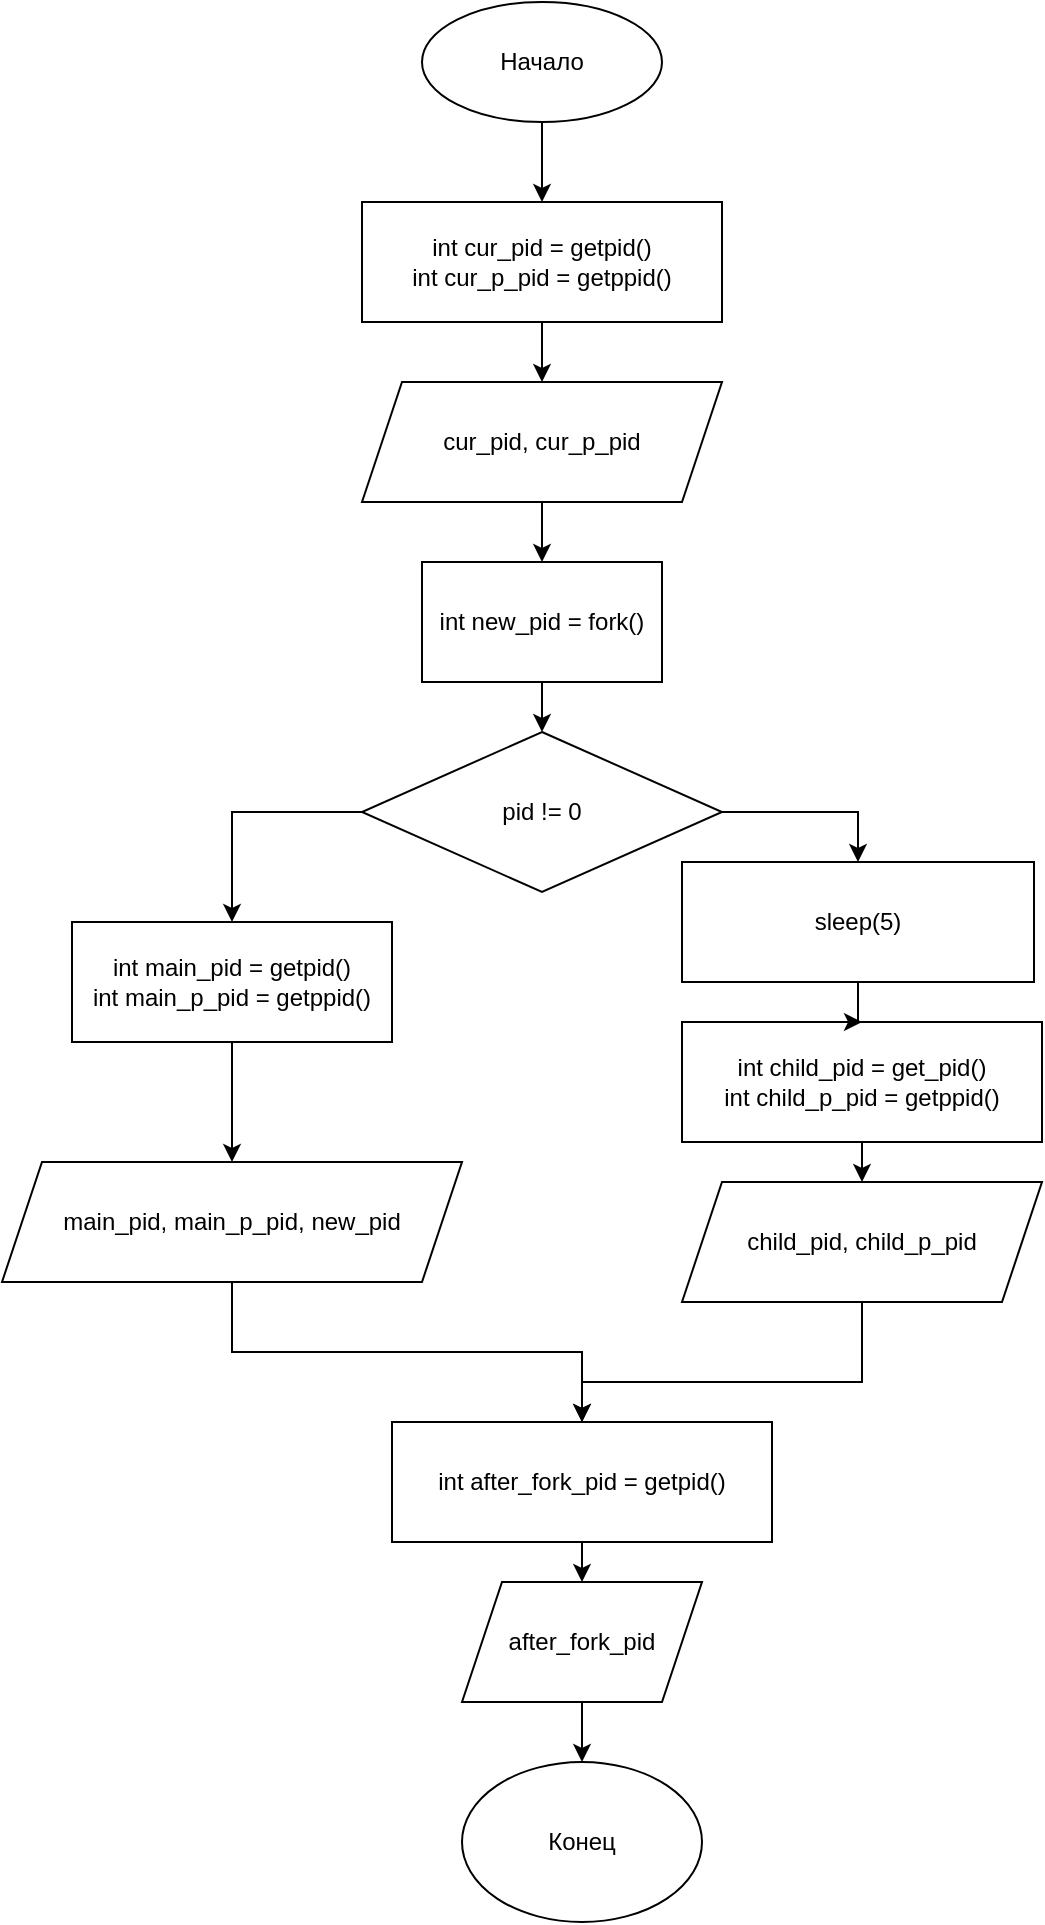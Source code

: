 <mxfile version="28.2.5">
  <diagram name="Страница — 1" id="Isnm7BPbnIDumnKhWaoU">
    <mxGraphModel dx="2043" dy="784" grid="1" gridSize="10" guides="1" tooltips="1" connect="1" arrows="1" fold="1" page="1" pageScale="1" pageWidth="827" pageHeight="1169" math="0" shadow="0">
      <root>
        <mxCell id="0" />
        <mxCell id="1" parent="0" />
        <mxCell id="Mn8O-BJP6gQp2gCtDkNI-4" style="edgeStyle=orthogonalEdgeStyle;rounded=0;orthogonalLoop=1;jettySize=auto;html=1;exitX=0.5;exitY=1;exitDx=0;exitDy=0;entryX=0.5;entryY=0;entryDx=0;entryDy=0;" parent="1" source="Mn8O-BJP6gQp2gCtDkNI-1" target="Mn8O-BJP6gQp2gCtDkNI-3" edge="1">
          <mxGeometry relative="1" as="geometry" />
        </mxCell>
        <mxCell id="Mn8O-BJP6gQp2gCtDkNI-1" value="Начало" style="ellipse;whiteSpace=wrap;html=1;" parent="1" vertex="1">
          <mxGeometry x="150" y="180" width="120" height="60" as="geometry" />
        </mxCell>
        <mxCell id="Mn8O-BJP6gQp2gCtDkNI-7" style="edgeStyle=orthogonalEdgeStyle;rounded=0;orthogonalLoop=1;jettySize=auto;html=1;exitX=0.5;exitY=1;exitDx=0;exitDy=0;entryX=0.5;entryY=0;entryDx=0;entryDy=0;" parent="1" source="Mn8O-BJP6gQp2gCtDkNI-3" target="Mn8O-BJP6gQp2gCtDkNI-6" edge="1">
          <mxGeometry relative="1" as="geometry" />
        </mxCell>
        <mxCell id="Mn8O-BJP6gQp2gCtDkNI-3" value="int cur_pid = getpid()&lt;div&gt;int cur_p_pid = getppid()&lt;/div&gt;" style="rounded=0;whiteSpace=wrap;html=1;" parent="1" vertex="1">
          <mxGeometry x="120" y="280" width="180" height="60" as="geometry" />
        </mxCell>
        <mxCell id="Mn8O-BJP6gQp2gCtDkNI-9" style="edgeStyle=orthogonalEdgeStyle;rounded=0;orthogonalLoop=1;jettySize=auto;html=1;exitX=0.5;exitY=1;exitDx=0;exitDy=0;entryX=0.5;entryY=0;entryDx=0;entryDy=0;" parent="1" source="Mn8O-BJP6gQp2gCtDkNI-6" target="Mn8O-BJP6gQp2gCtDkNI-8" edge="1">
          <mxGeometry relative="1" as="geometry" />
        </mxCell>
        <mxCell id="Mn8O-BJP6gQp2gCtDkNI-6" value="cur_pid, cur_p_pid" style="shape=parallelogram;perimeter=parallelogramPerimeter;whiteSpace=wrap;html=1;fixedSize=1;" parent="1" vertex="1">
          <mxGeometry x="120" y="370" width="180" height="60" as="geometry" />
        </mxCell>
        <mxCell id="Mn8O-BJP6gQp2gCtDkNI-11" style="edgeStyle=orthogonalEdgeStyle;rounded=0;orthogonalLoop=1;jettySize=auto;html=1;exitX=0.5;exitY=1;exitDx=0;exitDy=0;entryX=0.5;entryY=0;entryDx=0;entryDy=0;" parent="1" source="Mn8O-BJP6gQp2gCtDkNI-8" target="Mn8O-BJP6gQp2gCtDkNI-10" edge="1">
          <mxGeometry relative="1" as="geometry" />
        </mxCell>
        <mxCell id="Mn8O-BJP6gQp2gCtDkNI-8" value="int new_pid = fork()" style="rounded=0;whiteSpace=wrap;html=1;" parent="1" vertex="1">
          <mxGeometry x="150" y="460" width="120" height="60" as="geometry" />
        </mxCell>
        <mxCell id="Mn8O-BJP6gQp2gCtDkNI-19" style="edgeStyle=orthogonalEdgeStyle;rounded=0;orthogonalLoop=1;jettySize=auto;html=1;exitX=0;exitY=0.5;exitDx=0;exitDy=0;entryX=0.5;entryY=0;entryDx=0;entryDy=0;" parent="1" source="Mn8O-BJP6gQp2gCtDkNI-10" target="Mn8O-BJP6gQp2gCtDkNI-18" edge="1">
          <mxGeometry relative="1" as="geometry" />
        </mxCell>
        <mxCell id="qz4VE8Tg3z5l17e1F-JH-2" style="edgeStyle=orthogonalEdgeStyle;rounded=0;orthogonalLoop=1;jettySize=auto;html=1;entryX=0.5;entryY=0;entryDx=0;entryDy=0;" edge="1" parent="1" source="Mn8O-BJP6gQp2gCtDkNI-10" target="qz4VE8Tg3z5l17e1F-JH-1">
          <mxGeometry relative="1" as="geometry">
            <Array as="points">
              <mxPoint x="368" y="585" />
            </Array>
          </mxGeometry>
        </mxCell>
        <mxCell id="Mn8O-BJP6gQp2gCtDkNI-10" value="pid != 0" style="rhombus;whiteSpace=wrap;html=1;" parent="1" vertex="1">
          <mxGeometry x="120" y="545" width="180" height="80" as="geometry" />
        </mxCell>
        <mxCell id="Mn8O-BJP6gQp2gCtDkNI-28" style="edgeStyle=orthogonalEdgeStyle;rounded=0;orthogonalLoop=1;jettySize=auto;html=1;exitX=0.5;exitY=1;exitDx=0;exitDy=0;entryX=0.5;entryY=0;entryDx=0;entryDy=0;" parent="1" source="Mn8O-BJP6gQp2gCtDkNI-12" target="Mn8O-BJP6gQp2gCtDkNI-25" edge="1">
          <mxGeometry relative="1" as="geometry" />
        </mxCell>
        <mxCell id="Mn8O-BJP6gQp2gCtDkNI-12" value="main_pid, main_p_pid, new_pid" style="shape=parallelogram;perimeter=parallelogramPerimeter;whiteSpace=wrap;html=1;fixedSize=1;" parent="1" vertex="1">
          <mxGeometry x="-60" y="760" width="230" height="60" as="geometry" />
        </mxCell>
        <mxCell id="Mn8O-BJP6gQp2gCtDkNI-20" style="edgeStyle=orthogonalEdgeStyle;rounded=0;orthogonalLoop=1;jettySize=auto;html=1;exitX=0.5;exitY=1;exitDx=0;exitDy=0;entryX=0.5;entryY=0;entryDx=0;entryDy=0;" parent="1" source="Mn8O-BJP6gQp2gCtDkNI-18" target="Mn8O-BJP6gQp2gCtDkNI-12" edge="1">
          <mxGeometry relative="1" as="geometry" />
        </mxCell>
        <mxCell id="Mn8O-BJP6gQp2gCtDkNI-18" value="int main_pid = getpid()&lt;div&gt;int main_p_pid = getppid()&lt;/div&gt;" style="rounded=0;whiteSpace=wrap;html=1;" parent="1" vertex="1">
          <mxGeometry x="-25" y="640" width="160" height="60" as="geometry" />
        </mxCell>
        <mxCell id="Mn8O-BJP6gQp2gCtDkNI-24" style="edgeStyle=orthogonalEdgeStyle;rounded=0;orthogonalLoop=1;jettySize=auto;html=1;exitX=0.5;exitY=1;exitDx=0;exitDy=0;entryX=0.5;entryY=0;entryDx=0;entryDy=0;" parent="1" source="Mn8O-BJP6gQp2gCtDkNI-21" target="Mn8O-BJP6gQp2gCtDkNI-23" edge="1">
          <mxGeometry relative="1" as="geometry" />
        </mxCell>
        <mxCell id="Mn8O-BJP6gQp2gCtDkNI-21" value="int child_pid = get_pid()&lt;div&gt;int child_p_pid = getppid()&lt;/div&gt;" style="rounded=0;whiteSpace=wrap;html=1;" parent="1" vertex="1">
          <mxGeometry x="280" y="690" width="180" height="60" as="geometry" />
        </mxCell>
        <mxCell id="Mn8O-BJP6gQp2gCtDkNI-29" style="edgeStyle=orthogonalEdgeStyle;rounded=0;orthogonalLoop=1;jettySize=auto;html=1;exitX=0.5;exitY=1;exitDx=0;exitDy=0;entryX=0.5;entryY=0;entryDx=0;entryDy=0;" parent="1" source="Mn8O-BJP6gQp2gCtDkNI-23" target="Mn8O-BJP6gQp2gCtDkNI-25" edge="1">
          <mxGeometry relative="1" as="geometry">
            <Array as="points">
              <mxPoint x="370" y="870" />
              <mxPoint x="230" y="870" />
            </Array>
          </mxGeometry>
        </mxCell>
        <mxCell id="Mn8O-BJP6gQp2gCtDkNI-23" value="child_pid, child_p_pid" style="shape=parallelogram;perimeter=parallelogramPerimeter;whiteSpace=wrap;html=1;fixedSize=1;" parent="1" vertex="1">
          <mxGeometry x="280" y="770" width="180" height="60" as="geometry" />
        </mxCell>
        <mxCell id="Mn8O-BJP6gQp2gCtDkNI-27" style="edgeStyle=orthogonalEdgeStyle;rounded=0;orthogonalLoop=1;jettySize=auto;html=1;exitX=0.5;exitY=1;exitDx=0;exitDy=0;entryX=0.5;entryY=0;entryDx=0;entryDy=0;" parent="1" source="Mn8O-BJP6gQp2gCtDkNI-25" target="Mn8O-BJP6gQp2gCtDkNI-26" edge="1">
          <mxGeometry relative="1" as="geometry" />
        </mxCell>
        <mxCell id="Mn8O-BJP6gQp2gCtDkNI-25" value="int after_fork_pid = getpid()" style="rounded=0;whiteSpace=wrap;html=1;" parent="1" vertex="1">
          <mxGeometry x="135" y="890" width="190" height="60" as="geometry" />
        </mxCell>
        <mxCell id="Mn8O-BJP6gQp2gCtDkNI-31" style="edgeStyle=orthogonalEdgeStyle;rounded=0;orthogonalLoop=1;jettySize=auto;html=1;exitX=0.5;exitY=1;exitDx=0;exitDy=0;entryX=0.5;entryY=0;entryDx=0;entryDy=0;" parent="1" source="Mn8O-BJP6gQp2gCtDkNI-26" target="Mn8O-BJP6gQp2gCtDkNI-30" edge="1">
          <mxGeometry relative="1" as="geometry" />
        </mxCell>
        <mxCell id="Mn8O-BJP6gQp2gCtDkNI-26" value="after_fork_pid" style="shape=parallelogram;perimeter=parallelogramPerimeter;whiteSpace=wrap;html=1;fixedSize=1;" parent="1" vertex="1">
          <mxGeometry x="170" y="970" width="120" height="60" as="geometry" />
        </mxCell>
        <mxCell id="Mn8O-BJP6gQp2gCtDkNI-30" value="Конец" style="ellipse;whiteSpace=wrap;html=1;" parent="1" vertex="1">
          <mxGeometry x="170" y="1060" width="120" height="80" as="geometry" />
        </mxCell>
        <mxCell id="qz4VE8Tg3z5l17e1F-JH-5" style="edgeStyle=orthogonalEdgeStyle;rounded=0;orthogonalLoop=1;jettySize=auto;html=1;entryX=0.5;entryY=0;entryDx=0;entryDy=0;" edge="1" parent="1" source="qz4VE8Tg3z5l17e1F-JH-1" target="Mn8O-BJP6gQp2gCtDkNI-21">
          <mxGeometry relative="1" as="geometry" />
        </mxCell>
        <mxCell id="qz4VE8Tg3z5l17e1F-JH-1" value="sleep(5)" style="rounded=0;whiteSpace=wrap;html=1;" vertex="1" parent="1">
          <mxGeometry x="280" y="610" width="176" height="60" as="geometry" />
        </mxCell>
      </root>
    </mxGraphModel>
  </diagram>
</mxfile>
